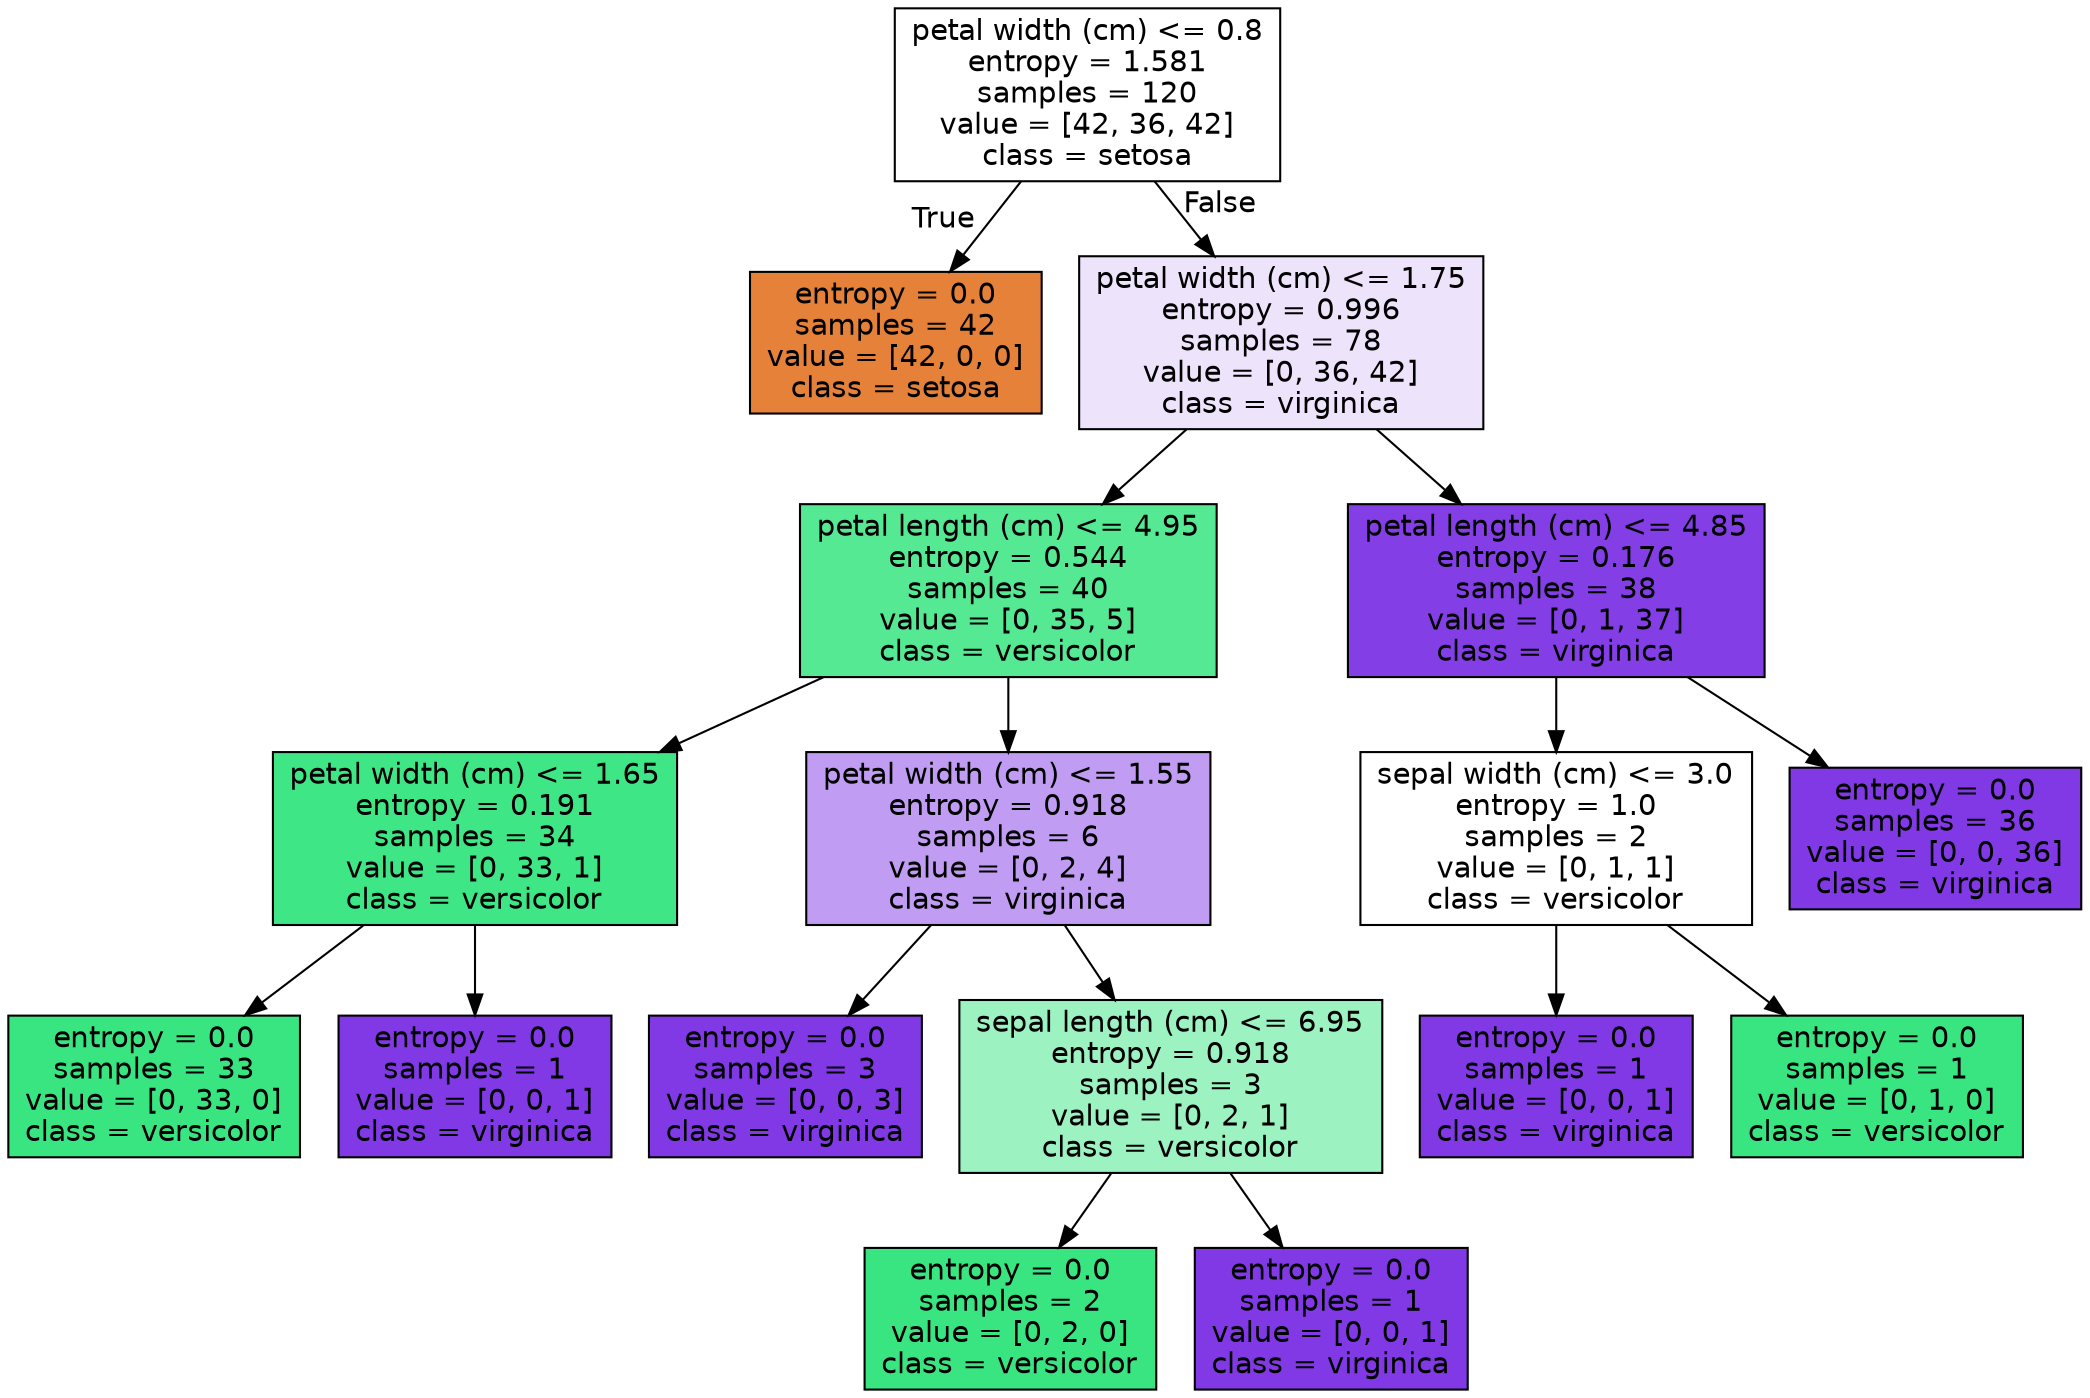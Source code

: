 digraph Tree {
node [shape=box, style="filled", color="black", fontname="helvetica"] ;
edge [fontname="helvetica"] ;
0 [label="petal width (cm) <= 0.8\nentropy = 1.581\nsamples = 120\nvalue = [42, 36, 42]\nclass = setosa", fillcolor="#ffffff"] ;
1 [label="entropy = 0.0\nsamples = 42\nvalue = [42, 0, 0]\nclass = setosa", fillcolor="#e58139"] ;
0 -> 1 [labeldistance=2.5, labelangle=45, headlabel="True"] ;
2 [label="petal width (cm) <= 1.75\nentropy = 0.996\nsamples = 78\nvalue = [0, 36, 42]\nclass = virginica", fillcolor="#ede3fb"] ;
0 -> 2 [labeldistance=2.5, labelangle=-45, headlabel="False"] ;
3 [label="petal length (cm) <= 4.95\nentropy = 0.544\nsamples = 40\nvalue = [0, 35, 5]\nclass = versicolor", fillcolor="#55e993"] ;
2 -> 3 ;
4 [label="petal width (cm) <= 1.65\nentropy = 0.191\nsamples = 34\nvalue = [0, 33, 1]\nclass = versicolor", fillcolor="#3fe685"] ;
3 -> 4 ;
5 [label="entropy = 0.0\nsamples = 33\nvalue = [0, 33, 0]\nclass = versicolor", fillcolor="#39e581"] ;
4 -> 5 ;
6 [label="entropy = 0.0\nsamples = 1\nvalue = [0, 0, 1]\nclass = virginica", fillcolor="#8139e5"] ;
4 -> 6 ;
7 [label="petal width (cm) <= 1.55\nentropy = 0.918\nsamples = 6\nvalue = [0, 2, 4]\nclass = virginica", fillcolor="#c09cf2"] ;
3 -> 7 ;
8 [label="entropy = 0.0\nsamples = 3\nvalue = [0, 0, 3]\nclass = virginica", fillcolor="#8139e5"] ;
7 -> 8 ;
9 [label="sepal length (cm) <= 6.95\nentropy = 0.918\nsamples = 3\nvalue = [0, 2, 1]\nclass = versicolor", fillcolor="#9cf2c0"] ;
7 -> 9 ;
10 [label="entropy = 0.0\nsamples = 2\nvalue = [0, 2, 0]\nclass = versicolor", fillcolor="#39e581"] ;
9 -> 10 ;
11 [label="entropy = 0.0\nsamples = 1\nvalue = [0, 0, 1]\nclass = virginica", fillcolor="#8139e5"] ;
9 -> 11 ;
12 [label="petal length (cm) <= 4.85\nentropy = 0.176\nsamples = 38\nvalue = [0, 1, 37]\nclass = virginica", fillcolor="#843ee6"] ;
2 -> 12 ;
13 [label="sepal width (cm) <= 3.0\nentropy = 1.0\nsamples = 2\nvalue = [0, 1, 1]\nclass = versicolor", fillcolor="#ffffff"] ;
12 -> 13 ;
14 [label="entropy = 0.0\nsamples = 1\nvalue = [0, 0, 1]\nclass = virginica", fillcolor="#8139e5"] ;
13 -> 14 ;
15 [label="entropy = 0.0\nsamples = 1\nvalue = [0, 1, 0]\nclass = versicolor", fillcolor="#39e581"] ;
13 -> 15 ;
16 [label="entropy = 0.0\nsamples = 36\nvalue = [0, 0, 36]\nclass = virginica", fillcolor="#8139e5"] ;
12 -> 16 ;
}